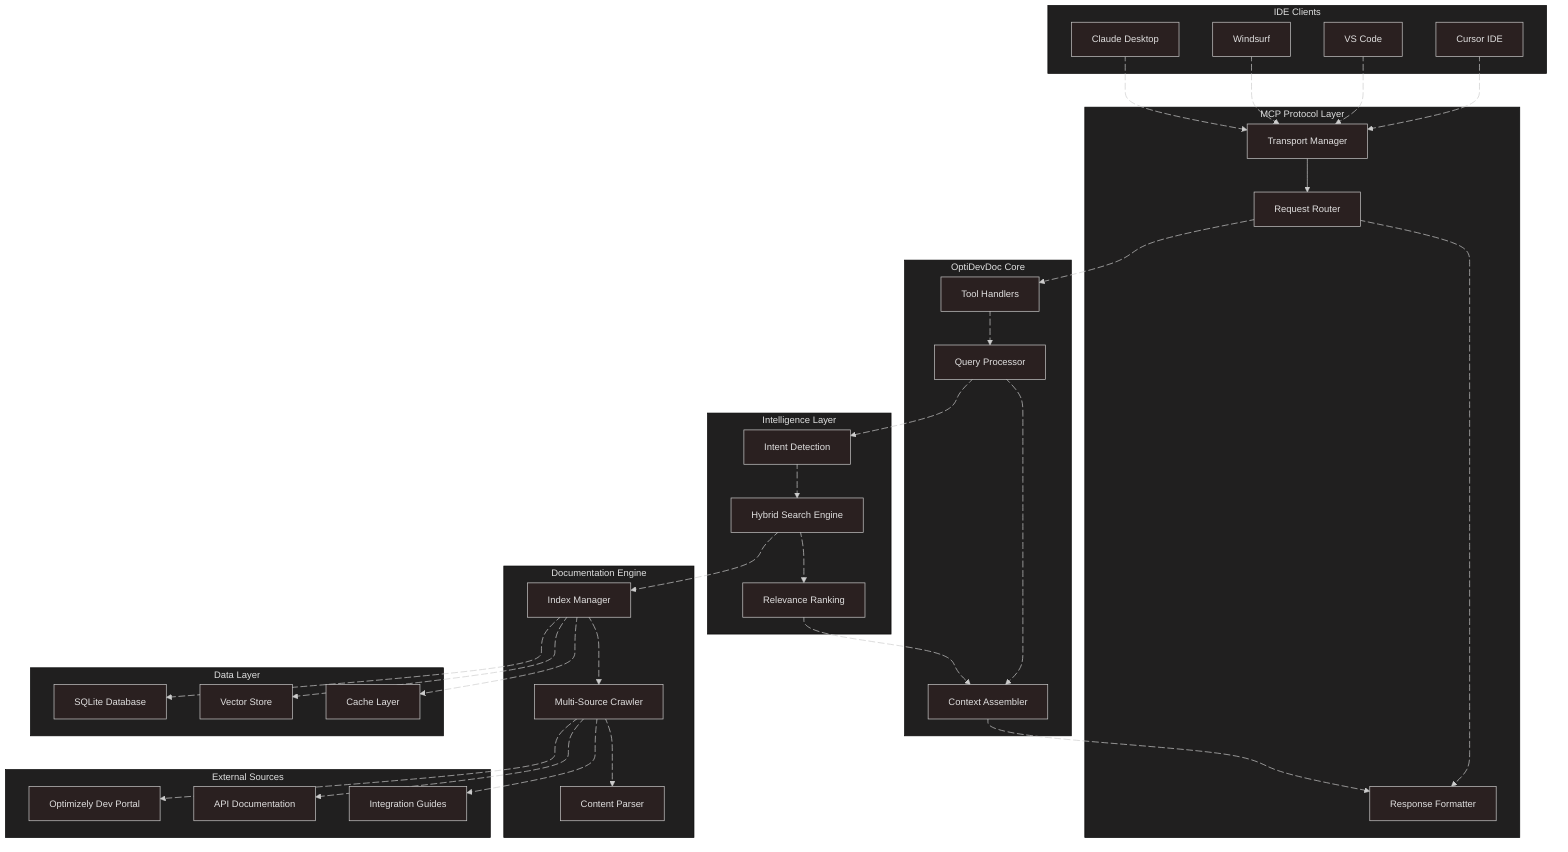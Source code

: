 ---
config:
  theme: neo-dark
  layout: dagre
---
flowchart TB
 subgraph subGraph0["IDE Clients"]
        A["Cursor IDE"]
        B["VS Code"]
        C["Windsurf"]
        D["Claude Desktop"]
  end
 subgraph subGraph1["MCP Protocol Layer"]
        E["Transport Manager"]
        F["Request Router"]
        G["Response Formatter"]
  end
 subgraph subGraph2["OptiDevDoc Core"]
        H["Tool Handlers"]
        I["Query Processor"]
        J["Context Assembler"]
  end
 subgraph subGraph3["Intelligence Layer"]
        K["Intent Detection"]
        L["Hybrid Search Engine"]
        M["Relevance Ranking"]
  end
 subgraph subGraph4["Documentation Engine"]
        N["Multi-Source Crawler"]
        O["Content Parser"]
        P["Index Manager"]
  end
 subgraph subGraph5["Data Layer"]
        Q["SQLite Database"]
        R["Vector Store"]
        S["Cache Layer"]
  end
 subgraph subGraph6["External Sources"]
        T["Optimizely Dev Portal"]
        U["API Documentation"]
        V["Integration Guides"]
  end
    A L_A_E_0@-.-> E
    B L_B_E_0@-.-> E
    C L_C_E_0@-.-> E
    D L_D_E_0@-.-> E
    E --> F
    F L_F_G_0@--> G & H
    H L_H_I_0@--> I
    I L_I_J_0@--> J & K
    K L_K_L_0@--> L
    L L_L_M_0@--> M & P
    M L_M_J_0@--> J
    J L_J_G_0@--> G
    P L_P_N_0@--> N & Q & R & S
    N L_N_O_0@--> O & T & U & V
    L_A_E_0@{ animation: slow } 
    L_B_E_0@{ animation: slow } 
    L_C_E_0@{ animation: slow } 
    L_D_E_0@{ animation: slow } 
    L_F_G_0@{ animation: slow } 
    L_F_H_0@{ animation: slow } 
    L_H_I_0@{ animation: slow } 
    L_I_J_0@{ animation: slow } 
    L_I_K_0@{ animation: slow } 
    L_K_L_0@{ animation: slow } 
    L_L_M_0@{ animation: slow } 
    L_L_P_0@{ animation: slow } 
    L_M_J_0@{ animation: slow } 
    L_J_G_0@{ animation: slow } 
    L_P_N_0@{ animation: slow } 
    L_P_Q_0@{ animation: slow } 
    L_P_R_0@{ animation: slow } 
    L_P_S_0@{ animation: slow } 
    L_N_O_0@{ animation: slow } 
    L_N_T_0@{ animation: slow } 
    L_N_U_0@{ animation: slow } 
    L_N_V_0@{ animation: slow }